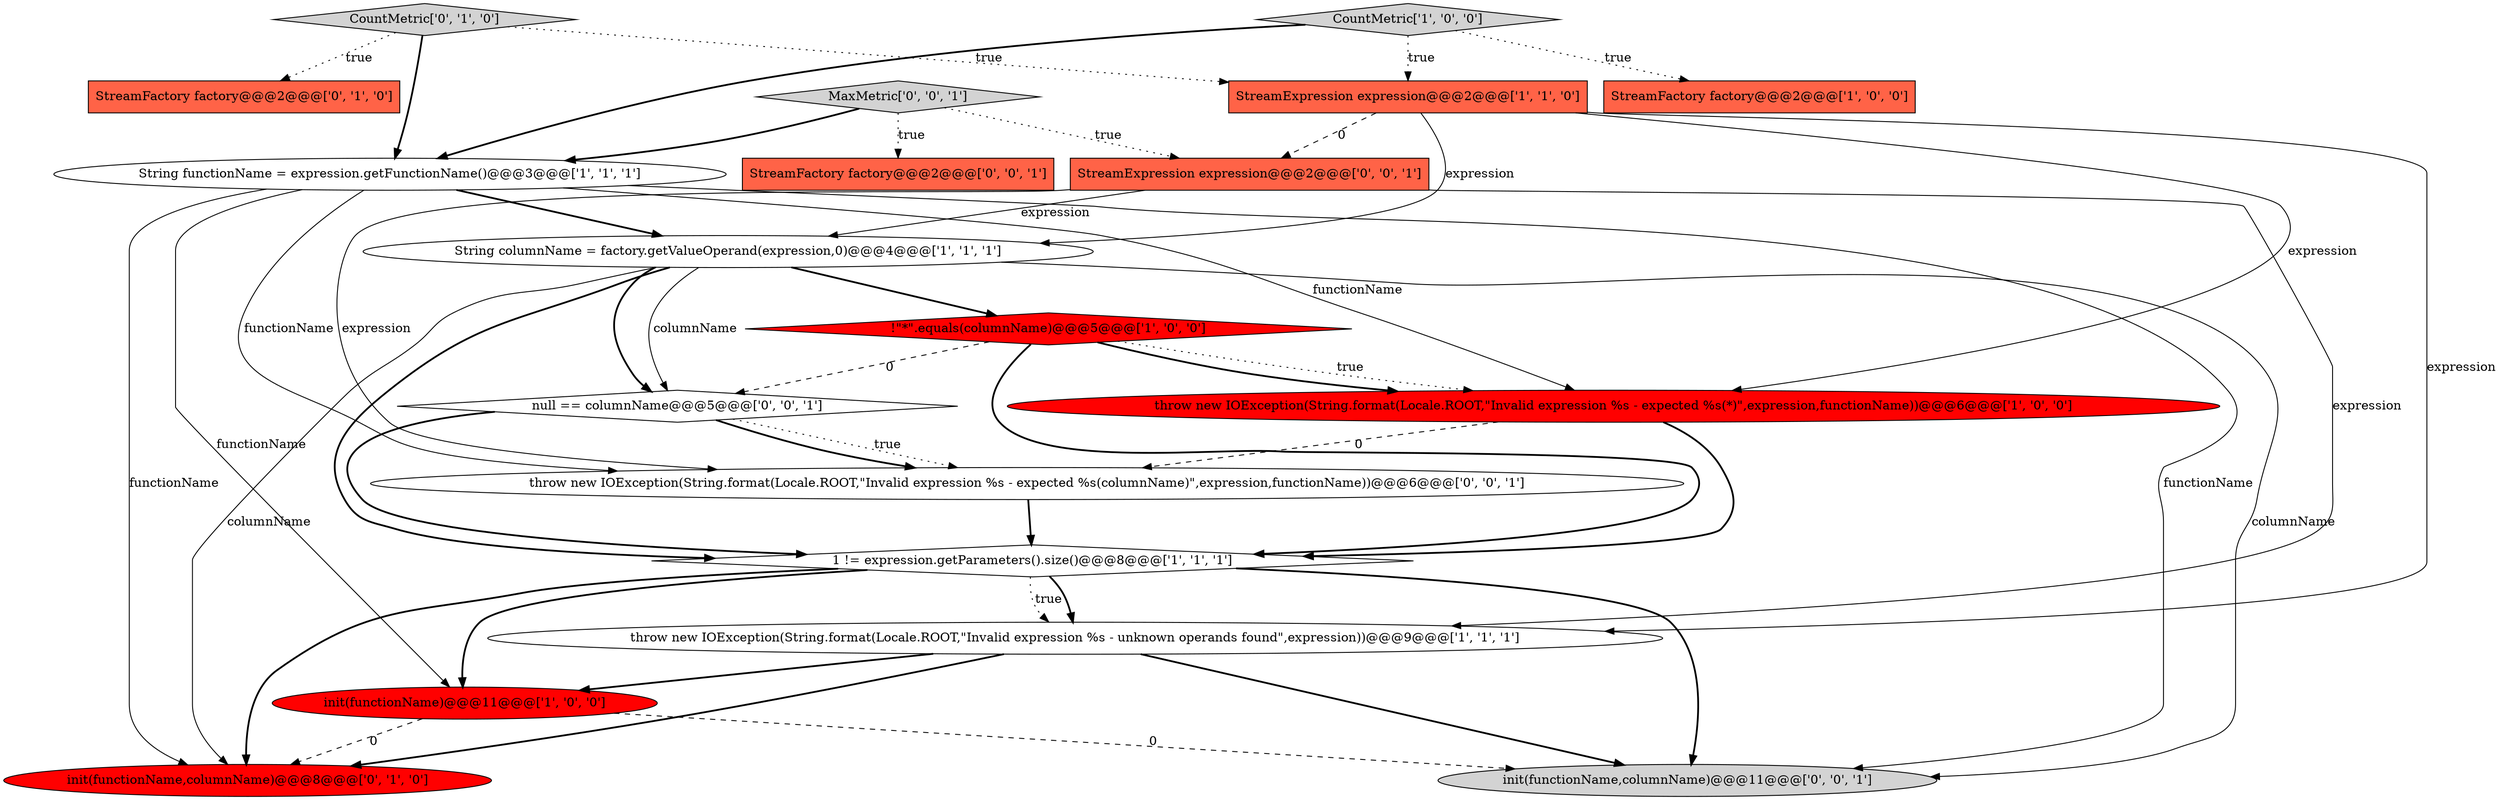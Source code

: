 digraph {
0 [style = filled, label = "!\"*\".equals(columnName)@@@5@@@['1', '0', '0']", fillcolor = red, shape = diamond image = "AAA1AAABBB1BBB"];
11 [style = filled, label = "init(functionName,columnName)@@@8@@@['0', '1', '0']", fillcolor = red, shape = ellipse image = "AAA1AAABBB2BBB"];
15 [style = filled, label = "null == columnName@@@5@@@['0', '0', '1']", fillcolor = white, shape = diamond image = "AAA0AAABBB3BBB"];
6 [style = filled, label = "1 != expression.getParameters().size()@@@8@@@['1', '1', '1']", fillcolor = white, shape = diamond image = "AAA0AAABBB1BBB"];
17 [style = filled, label = "StreamExpression expression@@@2@@@['0', '0', '1']", fillcolor = tomato, shape = box image = "AAA0AAABBB3BBB"];
16 [style = filled, label = "throw new IOException(String.format(Locale.ROOT,\"Invalid expression %s - expected %s(columnName)\",expression,functionName))@@@6@@@['0', '0', '1']", fillcolor = white, shape = ellipse image = "AAA0AAABBB3BBB"];
4 [style = filled, label = "init(functionName)@@@11@@@['1', '0', '0']", fillcolor = red, shape = ellipse image = "AAA1AAABBB1BBB"];
1 [style = filled, label = "throw new IOException(String.format(Locale.ROOT,\"Invalid expression %s - expected %s(*)\",expression,functionName))@@@6@@@['1', '0', '0']", fillcolor = red, shape = ellipse image = "AAA1AAABBB1BBB"];
2 [style = filled, label = "StreamFactory factory@@@2@@@['1', '0', '0']", fillcolor = tomato, shape = box image = "AAA0AAABBB1BBB"];
7 [style = filled, label = "throw new IOException(String.format(Locale.ROOT,\"Invalid expression %s - unknown operands found\",expression))@@@9@@@['1', '1', '1']", fillcolor = white, shape = ellipse image = "AAA0AAABBB1BBB"];
8 [style = filled, label = "StreamExpression expression@@@2@@@['1', '1', '0']", fillcolor = tomato, shape = box image = "AAA0AAABBB1BBB"];
9 [style = filled, label = "String functionName = expression.getFunctionName()@@@3@@@['1', '1', '1']", fillcolor = white, shape = ellipse image = "AAA0AAABBB1BBB"];
10 [style = filled, label = "CountMetric['0', '1', '0']", fillcolor = lightgray, shape = diamond image = "AAA0AAABBB2BBB"];
13 [style = filled, label = "StreamFactory factory@@@2@@@['0', '0', '1']", fillcolor = tomato, shape = box image = "AAA0AAABBB3BBB"];
14 [style = filled, label = "init(functionName,columnName)@@@11@@@['0', '0', '1']", fillcolor = lightgray, shape = ellipse image = "AAA0AAABBB3BBB"];
12 [style = filled, label = "StreamFactory factory@@@2@@@['0', '1', '0']", fillcolor = tomato, shape = box image = "AAA0AAABBB2BBB"];
5 [style = filled, label = "CountMetric['1', '0', '0']", fillcolor = lightgray, shape = diamond image = "AAA0AAABBB1BBB"];
3 [style = filled, label = "String columnName = factory.getValueOperand(expression,0)@@@4@@@['1', '1', '1']", fillcolor = white, shape = ellipse image = "AAA0AAABBB1BBB"];
18 [style = filled, label = "MaxMetric['0', '0', '1']", fillcolor = lightgray, shape = diamond image = "AAA0AAABBB3BBB"];
10->8 [style = dotted, label="true"];
10->12 [style = dotted, label="true"];
9->16 [style = solid, label="functionName"];
7->11 [style = bold, label=""];
5->9 [style = bold, label=""];
0->6 [style = bold, label=""];
9->14 [style = solid, label="functionName"];
16->6 [style = bold, label=""];
17->3 [style = solid, label="expression"];
9->1 [style = solid, label="functionName"];
8->7 [style = solid, label="expression"];
17->7 [style = solid, label="expression"];
3->14 [style = solid, label="columnName"];
0->15 [style = dashed, label="0"];
3->6 [style = bold, label=""];
15->6 [style = bold, label=""];
3->15 [style = bold, label=""];
7->4 [style = bold, label=""];
9->4 [style = solid, label="functionName"];
15->16 [style = dotted, label="true"];
15->16 [style = bold, label=""];
3->11 [style = solid, label="columnName"];
3->0 [style = bold, label=""];
3->15 [style = solid, label="columnName"];
7->14 [style = bold, label=""];
6->14 [style = bold, label=""];
8->1 [style = solid, label="expression"];
6->4 [style = bold, label=""];
8->3 [style = solid, label="expression"];
1->6 [style = bold, label=""];
17->16 [style = solid, label="expression"];
9->11 [style = solid, label="functionName"];
1->16 [style = dashed, label="0"];
0->1 [style = bold, label=""];
6->11 [style = bold, label=""];
18->9 [style = bold, label=""];
6->7 [style = dotted, label="true"];
9->3 [style = bold, label=""];
8->17 [style = dashed, label="0"];
4->14 [style = dashed, label="0"];
10->9 [style = bold, label=""];
18->17 [style = dotted, label="true"];
4->11 [style = dashed, label="0"];
5->8 [style = dotted, label="true"];
6->7 [style = bold, label=""];
5->2 [style = dotted, label="true"];
0->1 [style = dotted, label="true"];
18->13 [style = dotted, label="true"];
}
